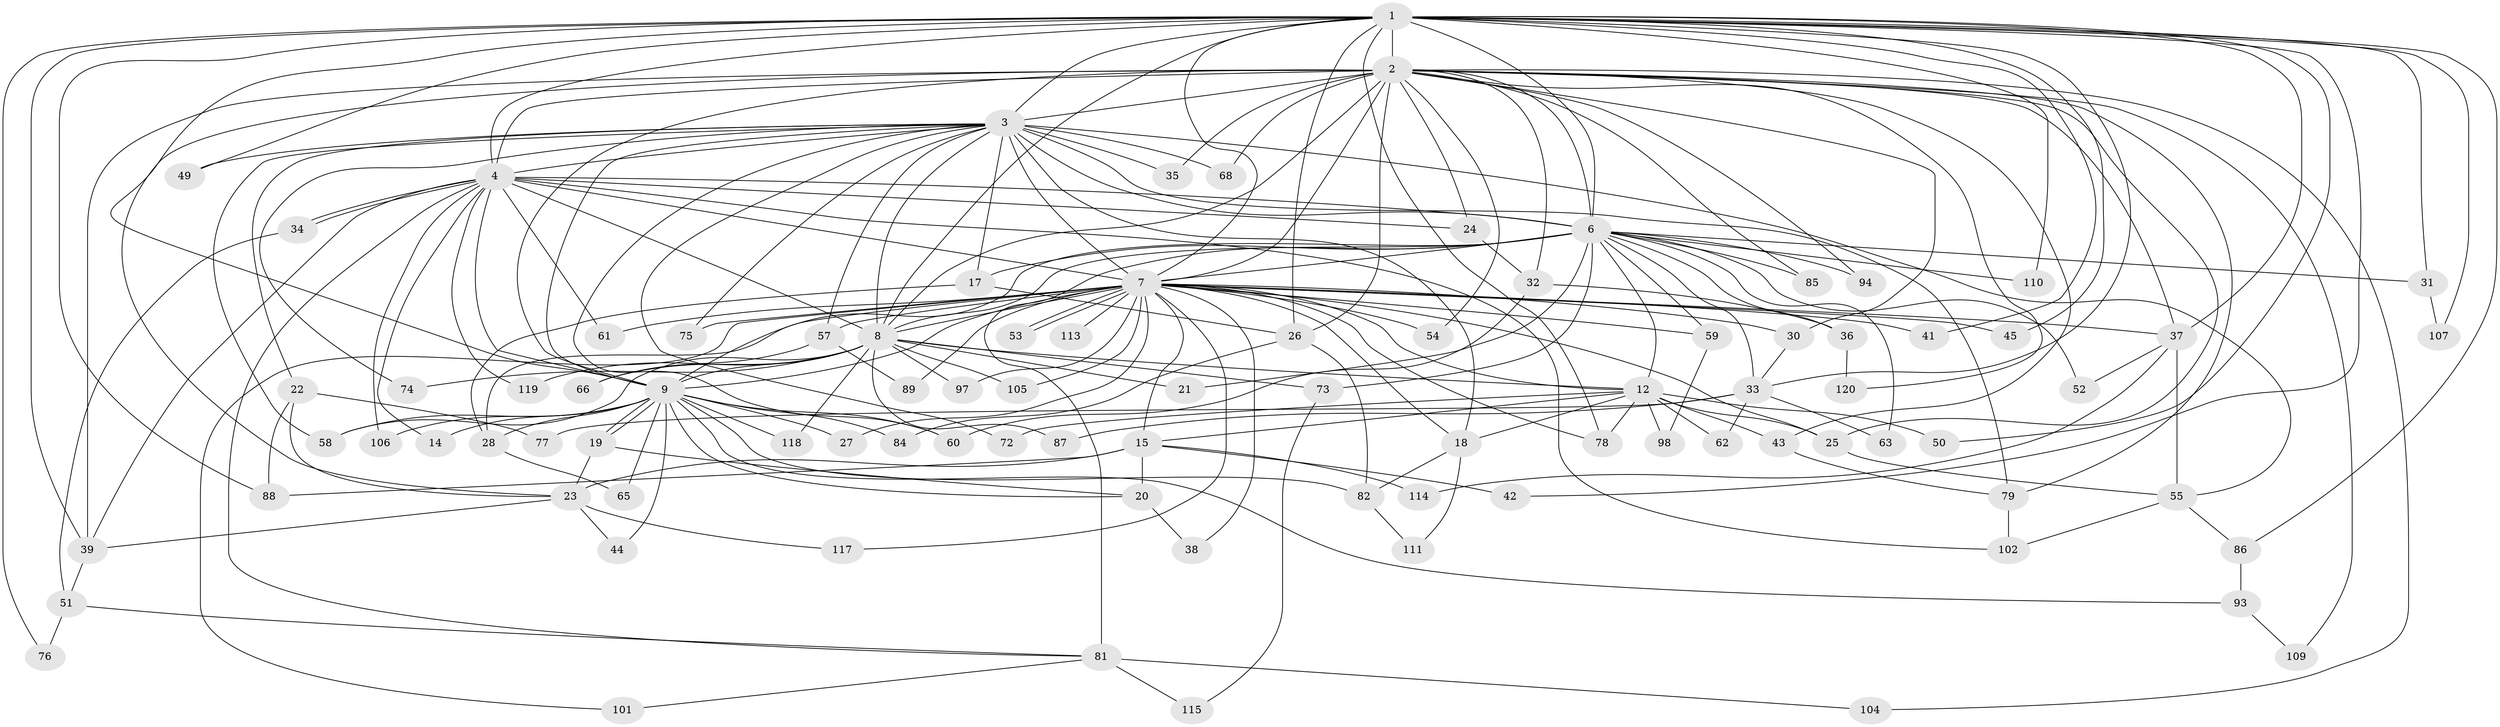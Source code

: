 // original degree distribution, {24: 0.008333333333333333, 20: 0.016666666666666666, 16: 0.016666666666666666, 19: 0.008333333333333333, 21: 0.008333333333333333, 31: 0.008333333333333333, 22: 0.008333333333333333, 18: 0.008333333333333333, 8: 0.008333333333333333, 9: 0.008333333333333333, 7: 0.03333333333333333, 2: 0.5083333333333333, 4: 0.13333333333333333, 3: 0.18333333333333332, 5: 0.03333333333333333, 6: 0.008333333333333333}
// Generated by graph-tools (version 1.1) at 2025/10/02/27/25 16:10:57]
// undirected, 91 vertices, 213 edges
graph export_dot {
graph [start="1"]
  node [color=gray90,style=filled];
  1 [super="+108"];
  2 [super="+5"];
  3 [super="+10"];
  4 [super="+40"];
  6 [super="+13"];
  7 [super="+11"];
  8 [super="+67"];
  9 [super="+92"];
  12 [super="+16"];
  14;
  15;
  17 [super="+96"];
  18 [super="+46"];
  19;
  20 [super="+64"];
  21;
  22 [super="+48"];
  23 [super="+69"];
  24;
  25 [super="+83"];
  26 [super="+29"];
  27;
  28;
  30;
  31;
  32 [super="+116"];
  33 [super="+56"];
  34;
  35;
  36;
  37 [super="+47"];
  38;
  39 [super="+90"];
  41;
  42;
  43 [super="+100"];
  44;
  45;
  49;
  50;
  51 [super="+99"];
  52;
  53;
  54;
  55 [super="+80"];
  57;
  58 [super="+71"];
  59 [super="+70"];
  60;
  61;
  62;
  63;
  65;
  66;
  68;
  72;
  73;
  74;
  75;
  76;
  77;
  78 [super="+103"];
  79;
  81 [super="+91"];
  82;
  84;
  85;
  86;
  87;
  88 [super="+95"];
  89;
  93;
  94;
  97;
  98;
  101;
  102 [super="+112"];
  104;
  105;
  106;
  107;
  109;
  110;
  111;
  113;
  114;
  115;
  117;
  118;
  119;
  120;
  1 -- 2 [weight=2];
  1 -- 3 [weight=2];
  1 -- 4;
  1 -- 6;
  1 -- 7;
  1 -- 8;
  1 -- 9;
  1 -- 26;
  1 -- 31;
  1 -- 33;
  1 -- 41;
  1 -- 42;
  1 -- 45;
  1 -- 49;
  1 -- 50;
  1 -- 76;
  1 -- 78;
  1 -- 86;
  1 -- 107;
  1 -- 110;
  1 -- 39;
  1 -- 88;
  1 -- 37;
  2 -- 3 [weight=4];
  2 -- 4 [weight=2];
  2 -- 6 [weight=2];
  2 -- 7 [weight=2];
  2 -- 8 [weight=2];
  2 -- 9 [weight=2];
  2 -- 24;
  2 -- 25;
  2 -- 30;
  2 -- 32;
  2 -- 35;
  2 -- 37;
  2 -- 54;
  2 -- 85;
  2 -- 94;
  2 -- 104;
  2 -- 68;
  2 -- 79;
  2 -- 39;
  2 -- 43;
  2 -- 109;
  2 -- 120;
  2 -- 23;
  2 -- 26;
  3 -- 4 [weight=2];
  3 -- 6 [weight=2];
  3 -- 7 [weight=3];
  3 -- 8 [weight=2];
  3 -- 9 [weight=2];
  3 -- 18;
  3 -- 22 [weight=2];
  3 -- 49;
  3 -- 55;
  3 -- 74;
  3 -- 75;
  3 -- 79;
  3 -- 35;
  3 -- 68;
  3 -- 72;
  3 -- 17;
  3 -- 57;
  3 -- 58;
  3 -- 60;
  4 -- 6;
  4 -- 7 [weight=2];
  4 -- 8;
  4 -- 9;
  4 -- 14;
  4 -- 24;
  4 -- 34;
  4 -- 34;
  4 -- 61;
  4 -- 81;
  4 -- 102;
  4 -- 106;
  4 -- 119;
  4 -- 39;
  6 -- 7;
  6 -- 8 [weight=2];
  6 -- 9;
  6 -- 12;
  6 -- 17;
  6 -- 36;
  6 -- 52;
  6 -- 59 [weight=2];
  6 -- 63;
  6 -- 73;
  6 -- 85;
  6 -- 94;
  6 -- 81 [weight=2];
  6 -- 21;
  6 -- 110;
  6 -- 31;
  6 -- 33;
  7 -- 8;
  7 -- 9;
  7 -- 18;
  7 -- 27;
  7 -- 28;
  7 -- 30;
  7 -- 37;
  7 -- 41;
  7 -- 45;
  7 -- 53;
  7 -- 53;
  7 -- 57;
  7 -- 61;
  7 -- 75;
  7 -- 89;
  7 -- 97;
  7 -- 101;
  7 -- 105;
  7 -- 113 [weight=2];
  7 -- 117;
  7 -- 38;
  7 -- 12;
  7 -- 15;
  7 -- 54;
  7 -- 78;
  7 -- 25;
  7 -- 59;
  8 -- 9;
  8 -- 21;
  8 -- 58;
  8 -- 66;
  8 -- 73;
  8 -- 74;
  8 -- 87;
  8 -- 97;
  8 -- 118;
  8 -- 119;
  8 -- 105;
  8 -- 12;
  9 -- 14;
  9 -- 19;
  9 -- 19;
  9 -- 27;
  9 -- 28;
  9 -- 44;
  9 -- 60;
  9 -- 65;
  9 -- 84;
  9 -- 93;
  9 -- 58;
  9 -- 82;
  9 -- 118;
  9 -- 106;
  9 -- 20;
  12 -- 15;
  12 -- 43;
  12 -- 50;
  12 -- 78;
  12 -- 98;
  12 -- 25;
  12 -- 72;
  12 -- 62;
  12 -- 18;
  15 -- 20;
  15 -- 23;
  15 -- 42;
  15 -- 88;
  15 -- 114;
  17 -- 26;
  17 -- 28;
  18 -- 82;
  18 -- 111;
  19 -- 20;
  19 -- 23;
  20 -- 38;
  22 -- 88;
  22 -- 77;
  22 -- 23;
  23 -- 39;
  23 -- 44;
  23 -- 117;
  24 -- 32;
  25 -- 55;
  26 -- 82;
  26 -- 84;
  28 -- 65;
  30 -- 33;
  31 -- 107;
  32 -- 36;
  32 -- 60;
  33 -- 62;
  33 -- 87;
  33 -- 77;
  33 -- 63;
  34 -- 51;
  36 -- 120;
  37 -- 52;
  37 -- 55;
  37 -- 114;
  39 -- 51;
  43 -- 79;
  51 -- 76;
  51 -- 81;
  55 -- 86;
  55 -- 102;
  57 -- 66;
  57 -- 89;
  59 -- 98;
  73 -- 115;
  79 -- 102;
  81 -- 115;
  81 -- 104;
  81 -- 101;
  82 -- 111;
  86 -- 93;
  93 -- 109;
}
